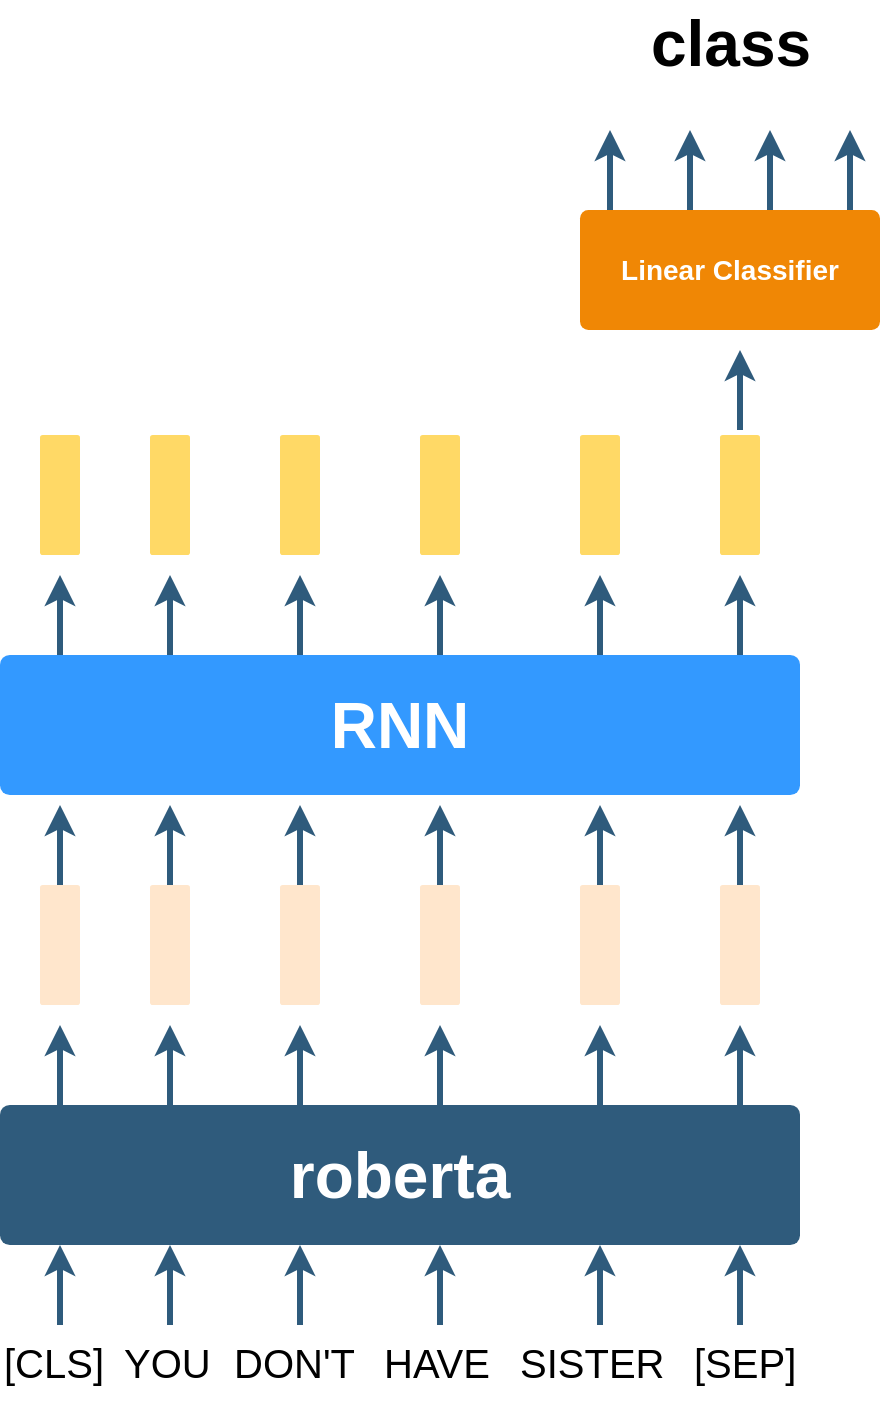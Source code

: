 <mxfile version="12.0.3" type="device" pages="1"><diagram id="6a731a19-8d31-9384-78a2-239565b7b9f0" name="Page-1"><mxGraphModel dx="1656" dy="822" grid="1" gridSize="10" guides="1" tooltips="1" connect="1" arrows="1" fold="1" page="1" pageScale="1" pageWidth="1169" pageHeight="827" background="#ffffff" math="0" shadow="0"><root><mxCell id="0"/><mxCell id="1" parent="0"/><mxCell id="1749" value="&lt;span style=&quot;font-size: 32px&quot;&gt;roberta&lt;/span&gt;" style="rounded=1;whiteSpace=wrap;html=1;shadow=0;labelBackgroundColor=none;strokeColor=none;strokeWidth=3;fillColor=#2F5B7C;fontFamily=Helvetica;fontSize=16;fontColor=#FFFFFF;align=center;fontStyle=1;spacing=5;arcSize=7;perimeterSpacing=2;" parent="1" vertex="1"><mxGeometry x="360" y="597.5" width="400" height="70" as="geometry"/></mxCell><mxCell id="1764" value="Linear Classifier" style="rounded=1;whiteSpace=wrap;html=1;shadow=0;labelBackgroundColor=none;strokeColor=none;strokeWidth=3;fillColor=#F08705;fontFamily=Helvetica;fontSize=14;fontColor=#FFFFFF;align=center;spacing=5;fontStyle=1;arcSize=7;perimeterSpacing=2;" parent="1" vertex="1"><mxGeometry x="650" y="150" width="150" height="60" as="geometry"/></mxCell><mxCell id="VojcA9DtmpKkevzZSwcA-1779" value="&lt;font style=&quot;font-size: 20px&quot;&gt;[CLS]&lt;/font&gt;" style="text;html=1;" vertex="1" parent="1"><mxGeometry x="360" y="707.5" width="60" height="40" as="geometry"/></mxCell><mxCell id="VojcA9DtmpKkevzZSwcA-1783" value="&lt;font style=&quot;font-size: 20px&quot;&gt;YOU&lt;/font&gt;" style="text;html=1;" vertex="1" parent="1"><mxGeometry x="420" y="707.5" width="50" height="40" as="geometry"/></mxCell><mxCell id="VojcA9DtmpKkevzZSwcA-1784" value="&lt;font style=&quot;font-size: 20px&quot;&gt;DON'T&lt;/font&gt;" style="text;html=1;" vertex="1" parent="1"><mxGeometry x="475" y="707.5" width="70" height="40" as="geometry"/></mxCell><mxCell id="VojcA9DtmpKkevzZSwcA-1785" value="&lt;font style=&quot;font-size: 20px&quot;&gt;HAVE&lt;/font&gt;" style="text;html=1;" vertex="1" parent="1"><mxGeometry x="550" y="707.5" width="55" height="40" as="geometry"/></mxCell><mxCell id="VojcA9DtmpKkevzZSwcA-1789" value="" style="edgeStyle=none;rounded=0;jumpStyle=none;html=1;shadow=0;labelBackgroundColor=none;startArrow=none;startFill=0;endArrow=classic;endFill=1;jettySize=auto;orthogonalLoop=1;strokeColor=#2F5B7C;strokeWidth=3;fontFamily=Helvetica;fontSize=16;fontColor=#23445D;spacing=5;" edge="1" parent="1"><mxGeometry relative="1" as="geometry"><mxPoint x="390" y="696.5" as="sourcePoint"/><mxPoint x="390" y="667.5" as="targetPoint"/><Array as="points"><mxPoint x="390" y="707.5"/><mxPoint x="390" y="696.5"/></Array></mxGeometry></mxCell><mxCell id="VojcA9DtmpKkevzZSwcA-1792" value="" style="edgeStyle=none;rounded=0;jumpStyle=none;html=1;shadow=0;labelBackgroundColor=none;startArrow=none;startFill=0;endArrow=classic;endFill=1;jettySize=auto;orthogonalLoop=1;strokeColor=#2F5B7C;strokeWidth=3;fontFamily=Helvetica;fontSize=16;fontColor=#23445D;spacing=5;" edge="1" parent="1"><mxGeometry relative="1" as="geometry"><mxPoint x="445" y="696.5" as="sourcePoint"/><mxPoint x="445" y="667.5" as="targetPoint"/><Array as="points"><mxPoint x="445" y="707.5"/><mxPoint x="445" y="696.5"/></Array></mxGeometry></mxCell><mxCell id="VojcA9DtmpKkevzZSwcA-1793" value="" style="edgeStyle=none;rounded=0;jumpStyle=none;html=1;shadow=0;labelBackgroundColor=none;startArrow=none;startFill=0;endArrow=classic;endFill=1;jettySize=auto;orthogonalLoop=1;strokeColor=#2F5B7C;strokeWidth=3;fontFamily=Helvetica;fontSize=16;fontColor=#23445D;spacing=5;" edge="1" parent="1"><mxGeometry relative="1" as="geometry"><mxPoint x="510" y="696.5" as="sourcePoint"/><mxPoint x="510" y="667.5" as="targetPoint"/><Array as="points"><mxPoint x="510" y="707.5"/><mxPoint x="510" y="696.5"/></Array></mxGeometry></mxCell><mxCell id="VojcA9DtmpKkevzZSwcA-1794" value="" style="edgeStyle=none;rounded=0;jumpStyle=none;html=1;shadow=0;labelBackgroundColor=none;startArrow=none;startFill=0;endArrow=classic;endFill=1;jettySize=auto;orthogonalLoop=1;strokeColor=#2F5B7C;strokeWidth=3;fontFamily=Helvetica;fontSize=16;fontColor=#23445D;spacing=5;" edge="1" parent="1"><mxGeometry relative="1" as="geometry"><mxPoint x="580" y="696.5" as="sourcePoint"/><mxPoint x="580" y="667.5" as="targetPoint"/><Array as="points"><mxPoint x="580" y="707.5"/><mxPoint x="580" y="696.5"/></Array></mxGeometry></mxCell><mxCell id="VojcA9DtmpKkevzZSwcA-1795" value="" style="edgeStyle=none;rounded=0;jumpStyle=none;html=1;shadow=0;labelBackgroundColor=none;startArrow=none;startFill=0;endArrow=classic;endFill=1;jettySize=auto;orthogonalLoop=1;strokeColor=#2F5B7C;strokeWidth=3;fontFamily=Helvetica;fontSize=16;fontColor=#23445D;spacing=5;" edge="1" parent="1"><mxGeometry relative="1" as="geometry"><mxPoint x="660" y="696.5" as="sourcePoint"/><mxPoint x="660" y="667.5" as="targetPoint"/><Array as="points"><mxPoint x="660" y="707.5"/><mxPoint x="660" y="696.5"/></Array></mxGeometry></mxCell><mxCell id="VojcA9DtmpKkevzZSwcA-1797" value="" style="edgeStyle=none;rounded=0;jumpStyle=none;html=1;shadow=0;labelBackgroundColor=none;startArrow=none;startFill=0;endArrow=classic;endFill=1;jettySize=auto;orthogonalLoop=1;strokeColor=#2F5B7C;strokeWidth=3;fontFamily=Helvetica;fontSize=16;fontColor=#23445D;spacing=5;" edge="1" parent="1"><mxGeometry relative="1" as="geometry"><mxPoint x="730" y="696.5" as="sourcePoint"/><mxPoint x="730" y="667.5" as="targetPoint"/><Array as="points"><mxPoint x="730" y="707.5"/><mxPoint x="730" y="696.5"/></Array></mxGeometry></mxCell><mxCell id="VojcA9DtmpKkevzZSwcA-1798" value="" style="rounded=1;whiteSpace=wrap;html=1;shadow=0;labelBackgroundColor=none;strokeWidth=3;fontFamily=Helvetica;fontSize=14;align=center;spacing=5;arcSize=7;perimeterSpacing=2;fillColor=#ffe6cc;strokeColor=none;" vertex="1" parent="1"><mxGeometry x="380" y="487.5" width="20" height="60" as="geometry"/></mxCell><mxCell id="VojcA9DtmpKkevzZSwcA-1799" value="" style="edgeStyle=none;rounded=0;jumpStyle=none;html=1;shadow=0;labelBackgroundColor=none;startArrow=none;startFill=0;endArrow=classic;endFill=1;jettySize=auto;orthogonalLoop=1;strokeColor=#2F5B7C;strokeWidth=3;fontFamily=Helvetica;fontSize=16;fontColor=#23445D;spacing=5;" edge="1" parent="1"><mxGeometry relative="1" as="geometry"><mxPoint x="390" y="586.5" as="sourcePoint"/><mxPoint x="390" y="557.5" as="targetPoint"/><Array as="points"><mxPoint x="390" y="597.5"/><mxPoint x="390" y="586.5"/></Array></mxGeometry></mxCell><mxCell id="VojcA9DtmpKkevzZSwcA-1800" value="" style="edgeStyle=none;rounded=0;jumpStyle=none;html=1;shadow=0;labelBackgroundColor=none;startArrow=none;startFill=0;endArrow=classic;endFill=1;jettySize=auto;orthogonalLoop=1;strokeColor=#2F5B7C;strokeWidth=3;fontFamily=Helvetica;fontSize=16;fontColor=#23445D;spacing=5;" edge="1" parent="1"><mxGeometry relative="1" as="geometry"><mxPoint x="445" y="586.5" as="sourcePoint"/><mxPoint x="445" y="557.5" as="targetPoint"/><Array as="points"><mxPoint x="445" y="597.5"/><mxPoint x="445" y="586.5"/></Array></mxGeometry></mxCell><mxCell id="VojcA9DtmpKkevzZSwcA-1801" value="" style="edgeStyle=none;rounded=0;jumpStyle=none;html=1;shadow=0;labelBackgroundColor=none;startArrow=none;startFill=0;endArrow=classic;endFill=1;jettySize=auto;orthogonalLoop=1;strokeColor=#2F5B7C;strokeWidth=3;fontFamily=Helvetica;fontSize=16;fontColor=#23445D;spacing=5;" edge="1" parent="1"><mxGeometry relative="1" as="geometry"><mxPoint x="510" y="586.5" as="sourcePoint"/><mxPoint x="510" y="557.5" as="targetPoint"/><Array as="points"><mxPoint x="510" y="597.5"/><mxPoint x="510" y="586.5"/></Array></mxGeometry></mxCell><mxCell id="VojcA9DtmpKkevzZSwcA-1802" value="" style="edgeStyle=none;rounded=0;jumpStyle=none;html=1;shadow=0;labelBackgroundColor=none;startArrow=none;startFill=0;endArrow=classic;endFill=1;jettySize=auto;orthogonalLoop=1;strokeColor=#2F5B7C;strokeWidth=3;fontFamily=Helvetica;fontSize=16;fontColor=#23445D;spacing=5;" edge="1" parent="1"><mxGeometry relative="1" as="geometry"><mxPoint x="580" y="586.5" as="sourcePoint"/><mxPoint x="580" y="557.5" as="targetPoint"/><Array as="points"><mxPoint x="580" y="597.5"/><mxPoint x="580" y="586.5"/></Array></mxGeometry></mxCell><mxCell id="VojcA9DtmpKkevzZSwcA-1803" value="" style="edgeStyle=none;rounded=0;jumpStyle=none;html=1;shadow=0;labelBackgroundColor=none;startArrow=none;startFill=0;endArrow=classic;endFill=1;jettySize=auto;orthogonalLoop=1;strokeColor=#2F5B7C;strokeWidth=3;fontFamily=Helvetica;fontSize=16;fontColor=#23445D;spacing=5;" edge="1" parent="1"><mxGeometry relative="1" as="geometry"><mxPoint x="660" y="586.5" as="sourcePoint"/><mxPoint x="660" y="557.5" as="targetPoint"/><Array as="points"><mxPoint x="660" y="597.5"/><mxPoint x="660" y="586.5"/></Array></mxGeometry></mxCell><mxCell id="VojcA9DtmpKkevzZSwcA-1805" value="" style="edgeStyle=none;rounded=0;jumpStyle=none;html=1;shadow=0;labelBackgroundColor=none;startArrow=none;startFill=0;endArrow=classic;endFill=1;jettySize=auto;orthogonalLoop=1;strokeColor=#2F5B7C;strokeWidth=3;fontFamily=Helvetica;fontSize=16;fontColor=#23445D;spacing=5;" edge="1" parent="1"><mxGeometry relative="1" as="geometry"><mxPoint x="730" y="586.5" as="sourcePoint"/><mxPoint x="730" y="557.5" as="targetPoint"/><Array as="points"><mxPoint x="730" y="597.5"/><mxPoint x="730" y="586.5"/></Array></mxGeometry></mxCell><mxCell id="VojcA9DtmpKkevzZSwcA-1806" value="" style="rounded=1;whiteSpace=wrap;html=1;shadow=0;labelBackgroundColor=none;strokeColor=none;strokeWidth=3;fillColor=#ffe6cc;fontFamily=Helvetica;fontSize=14;align=center;spacing=5;arcSize=7;perimeterSpacing=2;" vertex="1" parent="1"><mxGeometry x="435" y="487.5" width="20" height="60" as="geometry"/></mxCell><mxCell id="VojcA9DtmpKkevzZSwcA-1807" value="" style="rounded=1;whiteSpace=wrap;html=1;shadow=0;labelBackgroundColor=none;strokeColor=none;strokeWidth=3;fillColor=#ffe6cc;fontFamily=Helvetica;fontSize=14;align=center;spacing=5;arcSize=7;perimeterSpacing=2;" vertex="1" parent="1"><mxGeometry x="500" y="487.5" width="20" height="60" as="geometry"/></mxCell><mxCell id="VojcA9DtmpKkevzZSwcA-1808" value="" style="rounded=1;whiteSpace=wrap;html=1;shadow=0;labelBackgroundColor=none;strokeColor=none;strokeWidth=3;fillColor=#ffe6cc;fontFamily=Helvetica;fontSize=14;align=center;spacing=5;arcSize=7;perimeterSpacing=2;" vertex="1" parent="1"><mxGeometry x="570" y="487.5" width="20" height="60" as="geometry"/></mxCell><mxCell id="VojcA9DtmpKkevzZSwcA-1809" value="" style="rounded=1;whiteSpace=wrap;html=1;shadow=0;labelBackgroundColor=none;strokeColor=none;strokeWidth=3;fillColor=#ffe6cc;fontFamily=Helvetica;fontSize=14;align=center;spacing=5;arcSize=7;perimeterSpacing=2;" vertex="1" parent="1"><mxGeometry x="650" y="487.5" width="20" height="60" as="geometry"/></mxCell><mxCell id="VojcA9DtmpKkevzZSwcA-1811" value="" style="rounded=1;whiteSpace=wrap;html=1;shadow=0;labelBackgroundColor=none;strokeColor=none;strokeWidth=3;fillColor=#ffe6cc;fontFamily=Helvetica;fontSize=14;align=center;spacing=5;arcSize=7;perimeterSpacing=2;" vertex="1" parent="1"><mxGeometry x="720" y="487.5" width="20" height="60" as="geometry"/></mxCell><mxCell id="VojcA9DtmpKkevzZSwcA-1813" value="" style="edgeStyle=none;rounded=0;jumpStyle=none;html=1;shadow=0;labelBackgroundColor=none;startArrow=none;startFill=0;endArrow=classic;endFill=1;jettySize=auto;orthogonalLoop=1;strokeColor=#2F5B7C;strokeWidth=3;fontFamily=Helvetica;fontSize=16;fontColor=#23445D;spacing=5;" edge="1" parent="1"><mxGeometry relative="1" as="geometry"><mxPoint x="665" y="139.0" as="sourcePoint"/><mxPoint x="665" y="110" as="targetPoint"/><Array as="points"><mxPoint x="665" y="150"/><mxPoint x="665" y="139"/></Array></mxGeometry></mxCell><mxCell id="VojcA9DtmpKkevzZSwcA-1814" value="" style="edgeStyle=none;rounded=0;jumpStyle=none;html=1;shadow=0;labelBackgroundColor=none;startArrow=none;startFill=0;endArrow=classic;endFill=1;jettySize=auto;orthogonalLoop=1;strokeColor=#2F5B7C;strokeWidth=3;fontFamily=Helvetica;fontSize=16;fontColor=#23445D;spacing=5;" edge="1" parent="1"><mxGeometry relative="1" as="geometry"><mxPoint x="705" y="139.0" as="sourcePoint"/><mxPoint x="705" y="110.0" as="targetPoint"/><Array as="points"><mxPoint x="705" y="150"/><mxPoint x="705" y="139"/></Array></mxGeometry></mxCell><mxCell id="VojcA9DtmpKkevzZSwcA-1815" value="" style="edgeStyle=none;rounded=0;jumpStyle=none;html=1;shadow=0;labelBackgroundColor=none;startArrow=none;startFill=0;endArrow=classic;endFill=1;jettySize=auto;orthogonalLoop=1;strokeColor=#2F5B7C;strokeWidth=3;fontFamily=Helvetica;fontSize=16;fontColor=#23445D;spacing=5;" edge="1" parent="1"><mxGeometry relative="1" as="geometry"><mxPoint x="745" y="139.0" as="sourcePoint"/><mxPoint x="745" y="110.0" as="targetPoint"/><Array as="points"><mxPoint x="745" y="150"/><mxPoint x="745" y="139"/></Array></mxGeometry></mxCell><mxCell id="VojcA9DtmpKkevzZSwcA-1816" value="" style="edgeStyle=none;rounded=0;jumpStyle=none;html=1;shadow=0;labelBackgroundColor=none;startArrow=none;startFill=0;endArrow=classic;endFill=1;jettySize=auto;orthogonalLoop=1;strokeColor=#2F5B7C;strokeWidth=3;fontFamily=Helvetica;fontSize=16;fontColor=#23445D;spacing=5;" edge="1" parent="1"><mxGeometry relative="1" as="geometry"><mxPoint x="785" y="139.0" as="sourcePoint"/><mxPoint x="785" y="110.0" as="targetPoint"/><Array as="points"><mxPoint x="785" y="150"/><mxPoint x="785" y="139"/></Array></mxGeometry></mxCell><mxCell id="VojcA9DtmpKkevzZSwcA-1817" value="&lt;b&gt;&lt;font style=&quot;font-size: 32px&quot;&gt;class&lt;/font&gt;&lt;/b&gt;" style="text;html=1;resizable=0;points=[];autosize=1;align=center;verticalAlign=top;spacingTop=-4;" vertex="1" parent="1"><mxGeometry x="675" y="45" width="100" height="20" as="geometry"/></mxCell><mxCell id="VojcA9DtmpKkevzZSwcA-1821" value="&lt;font style=&quot;font-size: 20px&quot;&gt;SISTER&lt;/font&gt;" style="text;html=1;" vertex="1" parent="1"><mxGeometry x="617.5" y="707.5" width="55" height="40" as="geometry"/></mxCell><mxCell id="VojcA9DtmpKkevzZSwcA-1822" value="&lt;font style=&quot;font-size: 20px&quot;&gt;[SEP]&lt;/font&gt;" style="text;html=1;" vertex="1" parent="1"><mxGeometry x="705" y="707.5" width="50" height="40" as="geometry"/></mxCell><mxCell id="VojcA9DtmpKkevzZSwcA-1830" value="&lt;span style=&quot;font-size: 32px&quot;&gt;RNN&lt;/span&gt;" style="rounded=1;whiteSpace=wrap;html=1;shadow=0;labelBackgroundColor=none;strokeColor=none;strokeWidth=3;fillColor=#3399FF;fontFamily=Helvetica;fontSize=16;fontColor=#FFFFFF;align=center;fontStyle=1;spacing=5;arcSize=7;perimeterSpacing=2;" vertex="1" parent="1"><mxGeometry x="360" y="372.5" width="400" height="70" as="geometry"/></mxCell><mxCell id="VojcA9DtmpKkevzZSwcA-1845" value="" style="edgeStyle=none;rounded=0;jumpStyle=none;html=1;shadow=0;labelBackgroundColor=none;startArrow=none;startFill=0;endArrow=classic;endFill=1;jettySize=auto;orthogonalLoop=1;strokeColor=#2F5B7C;strokeWidth=3;fontFamily=Helvetica;fontSize=16;fontColor=#23445D;spacing=5;" edge="1" parent="1"><mxGeometry relative="1" as="geometry"><mxPoint x="390" y="476.5" as="sourcePoint"/><mxPoint x="390" y="447.5" as="targetPoint"/><Array as="points"><mxPoint x="390" y="487.5"/><mxPoint x="390" y="476.5"/></Array></mxGeometry></mxCell><mxCell id="VojcA9DtmpKkevzZSwcA-1846" value="" style="edgeStyle=none;rounded=0;jumpStyle=none;html=1;shadow=0;labelBackgroundColor=none;startArrow=none;startFill=0;endArrow=classic;endFill=1;jettySize=auto;orthogonalLoop=1;strokeColor=#2F5B7C;strokeWidth=3;fontFamily=Helvetica;fontSize=16;fontColor=#23445D;spacing=5;" edge="1" parent="1"><mxGeometry relative="1" as="geometry"><mxPoint x="445" y="476.5" as="sourcePoint"/><mxPoint x="445" y="447.5" as="targetPoint"/><Array as="points"><mxPoint x="445" y="487.5"/><mxPoint x="445" y="476.5"/></Array></mxGeometry></mxCell><mxCell id="VojcA9DtmpKkevzZSwcA-1847" value="" style="edgeStyle=none;rounded=0;jumpStyle=none;html=1;shadow=0;labelBackgroundColor=none;startArrow=none;startFill=0;endArrow=classic;endFill=1;jettySize=auto;orthogonalLoop=1;strokeColor=#2F5B7C;strokeWidth=3;fontFamily=Helvetica;fontSize=16;fontColor=#23445D;spacing=5;" edge="1" parent="1"><mxGeometry relative="1" as="geometry"><mxPoint x="510" y="476.5" as="sourcePoint"/><mxPoint x="510" y="447.5" as="targetPoint"/><Array as="points"><mxPoint x="510" y="487.5"/><mxPoint x="510" y="476.5"/></Array></mxGeometry></mxCell><mxCell id="VojcA9DtmpKkevzZSwcA-1848" value="" style="edgeStyle=none;rounded=0;jumpStyle=none;html=1;shadow=0;labelBackgroundColor=none;startArrow=none;startFill=0;endArrow=classic;endFill=1;jettySize=auto;orthogonalLoop=1;strokeColor=#2F5B7C;strokeWidth=3;fontFamily=Helvetica;fontSize=16;fontColor=#23445D;spacing=5;" edge="1" parent="1"><mxGeometry relative="1" as="geometry"><mxPoint x="580" y="476.5" as="sourcePoint"/><mxPoint x="580" y="447.5" as="targetPoint"/><Array as="points"><mxPoint x="580" y="487.5"/><mxPoint x="580" y="476.5"/></Array></mxGeometry></mxCell><mxCell id="VojcA9DtmpKkevzZSwcA-1849" value="" style="edgeStyle=none;rounded=0;jumpStyle=none;html=1;shadow=0;labelBackgroundColor=none;startArrow=none;startFill=0;endArrow=classic;endFill=1;jettySize=auto;orthogonalLoop=1;strokeColor=#2F5B7C;strokeWidth=3;fontFamily=Helvetica;fontSize=16;fontColor=#23445D;spacing=5;" edge="1" parent="1"><mxGeometry relative="1" as="geometry"><mxPoint x="660" y="476.5" as="sourcePoint"/><mxPoint x="660" y="447.5" as="targetPoint"/><Array as="points"><mxPoint x="660" y="487.5"/><mxPoint x="660" y="476.5"/></Array></mxGeometry></mxCell><mxCell id="VojcA9DtmpKkevzZSwcA-1850" value="" style="edgeStyle=none;rounded=0;jumpStyle=none;html=1;shadow=0;labelBackgroundColor=none;startArrow=none;startFill=0;endArrow=classic;endFill=1;jettySize=auto;orthogonalLoop=1;strokeColor=#2F5B7C;strokeWidth=3;fontFamily=Helvetica;fontSize=16;fontColor=#23445D;spacing=5;" edge="1" parent="1"><mxGeometry relative="1" as="geometry"><mxPoint x="730" y="476.5" as="sourcePoint"/><mxPoint x="730" y="447.5" as="targetPoint"/><Array as="points"><mxPoint x="730" y="487.5"/><mxPoint x="730" y="476.5"/></Array></mxGeometry></mxCell><mxCell id="VojcA9DtmpKkevzZSwcA-1851" value="" style="rounded=1;whiteSpace=wrap;html=1;shadow=0;labelBackgroundColor=none;strokeWidth=3;fontFamily=Helvetica;fontSize=14;align=center;spacing=5;arcSize=7;perimeterSpacing=2;fillColor=#FFD966;strokeColor=none;" vertex="1" parent="1"><mxGeometry x="380" y="262.5" width="20" height="60" as="geometry"/></mxCell><mxCell id="VojcA9DtmpKkevzZSwcA-1852" value="" style="edgeStyle=none;rounded=0;jumpStyle=none;html=1;shadow=0;labelBackgroundColor=none;startArrow=none;startFill=0;endArrow=classic;endFill=1;jettySize=auto;orthogonalLoop=1;strokeColor=#2F5B7C;strokeWidth=3;fontFamily=Helvetica;fontSize=16;fontColor=#23445D;spacing=5;" edge="1" parent="1"><mxGeometry relative="1" as="geometry"><mxPoint x="390" y="361.5" as="sourcePoint"/><mxPoint x="390" y="332.5" as="targetPoint"/><Array as="points"><mxPoint x="390" y="372.5"/><mxPoint x="390" y="361.5"/></Array></mxGeometry></mxCell><mxCell id="VojcA9DtmpKkevzZSwcA-1853" value="" style="edgeStyle=none;rounded=0;jumpStyle=none;html=1;shadow=0;labelBackgroundColor=none;startArrow=none;startFill=0;endArrow=classic;endFill=1;jettySize=auto;orthogonalLoop=1;strokeColor=#2F5B7C;strokeWidth=3;fontFamily=Helvetica;fontSize=16;fontColor=#23445D;spacing=5;" edge="1" parent="1"><mxGeometry relative="1" as="geometry"><mxPoint x="445" y="361.5" as="sourcePoint"/><mxPoint x="445" y="332.5" as="targetPoint"/><Array as="points"><mxPoint x="445" y="372.5"/><mxPoint x="445" y="361.5"/></Array></mxGeometry></mxCell><mxCell id="VojcA9DtmpKkevzZSwcA-1854" value="" style="edgeStyle=none;rounded=0;jumpStyle=none;html=1;shadow=0;labelBackgroundColor=none;startArrow=none;startFill=0;endArrow=classic;endFill=1;jettySize=auto;orthogonalLoop=1;strokeColor=#2F5B7C;strokeWidth=3;fontFamily=Helvetica;fontSize=16;fontColor=#23445D;spacing=5;" edge="1" parent="1"><mxGeometry relative="1" as="geometry"><mxPoint x="510" y="361.5" as="sourcePoint"/><mxPoint x="510" y="332.5" as="targetPoint"/><Array as="points"><mxPoint x="510" y="372.5"/><mxPoint x="510" y="361.5"/></Array></mxGeometry></mxCell><mxCell id="VojcA9DtmpKkevzZSwcA-1855" value="" style="edgeStyle=none;rounded=0;jumpStyle=none;html=1;shadow=0;labelBackgroundColor=none;startArrow=none;startFill=0;endArrow=classic;endFill=1;jettySize=auto;orthogonalLoop=1;strokeColor=#2F5B7C;strokeWidth=3;fontFamily=Helvetica;fontSize=16;fontColor=#23445D;spacing=5;" edge="1" parent="1"><mxGeometry relative="1" as="geometry"><mxPoint x="580" y="361.5" as="sourcePoint"/><mxPoint x="580" y="332.5" as="targetPoint"/><Array as="points"><mxPoint x="580" y="372.5"/><mxPoint x="580" y="361.5"/></Array></mxGeometry></mxCell><mxCell id="VojcA9DtmpKkevzZSwcA-1856" value="" style="edgeStyle=none;rounded=0;jumpStyle=none;html=1;shadow=0;labelBackgroundColor=none;startArrow=none;startFill=0;endArrow=classic;endFill=1;jettySize=auto;orthogonalLoop=1;strokeColor=#2F5B7C;strokeWidth=3;fontFamily=Helvetica;fontSize=16;fontColor=#23445D;spacing=5;" edge="1" parent="1"><mxGeometry relative="1" as="geometry"><mxPoint x="660" y="361.5" as="sourcePoint"/><mxPoint x="660" y="332.5" as="targetPoint"/><Array as="points"><mxPoint x="660" y="372.5"/><mxPoint x="660" y="361.5"/></Array></mxGeometry></mxCell><mxCell id="VojcA9DtmpKkevzZSwcA-1857" value="" style="edgeStyle=none;rounded=0;jumpStyle=none;html=1;shadow=0;labelBackgroundColor=none;startArrow=none;startFill=0;endArrow=classic;endFill=1;jettySize=auto;orthogonalLoop=1;strokeColor=#2F5B7C;strokeWidth=3;fontFamily=Helvetica;fontSize=16;fontColor=#23445D;spacing=5;" edge="1" parent="1"><mxGeometry relative="1" as="geometry"><mxPoint x="730" y="361.5" as="sourcePoint"/><mxPoint x="730" y="332.5" as="targetPoint"/><Array as="points"><mxPoint x="730" y="372.5"/><mxPoint x="730" y="361.5"/></Array></mxGeometry></mxCell><mxCell id="VojcA9DtmpKkevzZSwcA-1858" value="" style="rounded=1;whiteSpace=wrap;html=1;shadow=0;labelBackgroundColor=none;strokeColor=none;strokeWidth=3;fillColor=#FFD966;fontFamily=Helvetica;fontSize=14;align=center;spacing=5;arcSize=7;perimeterSpacing=2;" vertex="1" parent="1"><mxGeometry x="435" y="262.5" width="20" height="60" as="geometry"/></mxCell><mxCell id="VojcA9DtmpKkevzZSwcA-1859" value="" style="rounded=1;whiteSpace=wrap;html=1;shadow=0;labelBackgroundColor=none;strokeColor=none;strokeWidth=3;fillColor=#FFD966;fontFamily=Helvetica;fontSize=14;align=center;spacing=5;arcSize=7;perimeterSpacing=2;" vertex="1" parent="1"><mxGeometry x="500" y="262.5" width="20" height="60" as="geometry"/></mxCell><mxCell id="VojcA9DtmpKkevzZSwcA-1860" value="" style="rounded=1;whiteSpace=wrap;html=1;shadow=0;labelBackgroundColor=none;strokeColor=none;strokeWidth=3;fillColor=#FFD966;fontFamily=Helvetica;fontSize=14;align=center;spacing=5;arcSize=7;perimeterSpacing=2;" vertex="1" parent="1"><mxGeometry x="570" y="262.5" width="20" height="60" as="geometry"/></mxCell><mxCell id="VojcA9DtmpKkevzZSwcA-1861" value="" style="rounded=1;whiteSpace=wrap;html=1;shadow=0;labelBackgroundColor=none;strokeColor=none;strokeWidth=3;fillColor=#FFD966;fontFamily=Helvetica;fontSize=14;align=center;spacing=5;arcSize=7;perimeterSpacing=2;" vertex="1" parent="1"><mxGeometry x="650" y="262.5" width="20" height="60" as="geometry"/></mxCell><mxCell id="VojcA9DtmpKkevzZSwcA-1862" value="" style="rounded=1;whiteSpace=wrap;html=1;shadow=0;labelBackgroundColor=none;strokeColor=none;strokeWidth=3;fillColor=#FFD966;fontFamily=Helvetica;fontSize=14;align=center;spacing=5;arcSize=7;perimeterSpacing=2;" vertex="1" parent="1"><mxGeometry x="720" y="262.5" width="20" height="60" as="geometry"/></mxCell><mxCell id="VojcA9DtmpKkevzZSwcA-1863" value="" style="edgeStyle=none;rounded=0;jumpStyle=none;html=1;shadow=0;labelBackgroundColor=none;startArrow=none;startFill=0;endArrow=classic;endFill=1;jettySize=auto;orthogonalLoop=1;strokeColor=#2F5B7C;strokeWidth=3;fontFamily=Helvetica;fontSize=16;fontColor=#23445D;spacing=5;" edge="1" parent="1"><mxGeometry relative="1" as="geometry"><mxPoint x="730" y="249" as="sourcePoint"/><mxPoint x="730" y="220" as="targetPoint"/><Array as="points"><mxPoint x="730" y="260"/><mxPoint x="730" y="249"/></Array></mxGeometry></mxCell></root></mxGraphModel></diagram></mxfile>